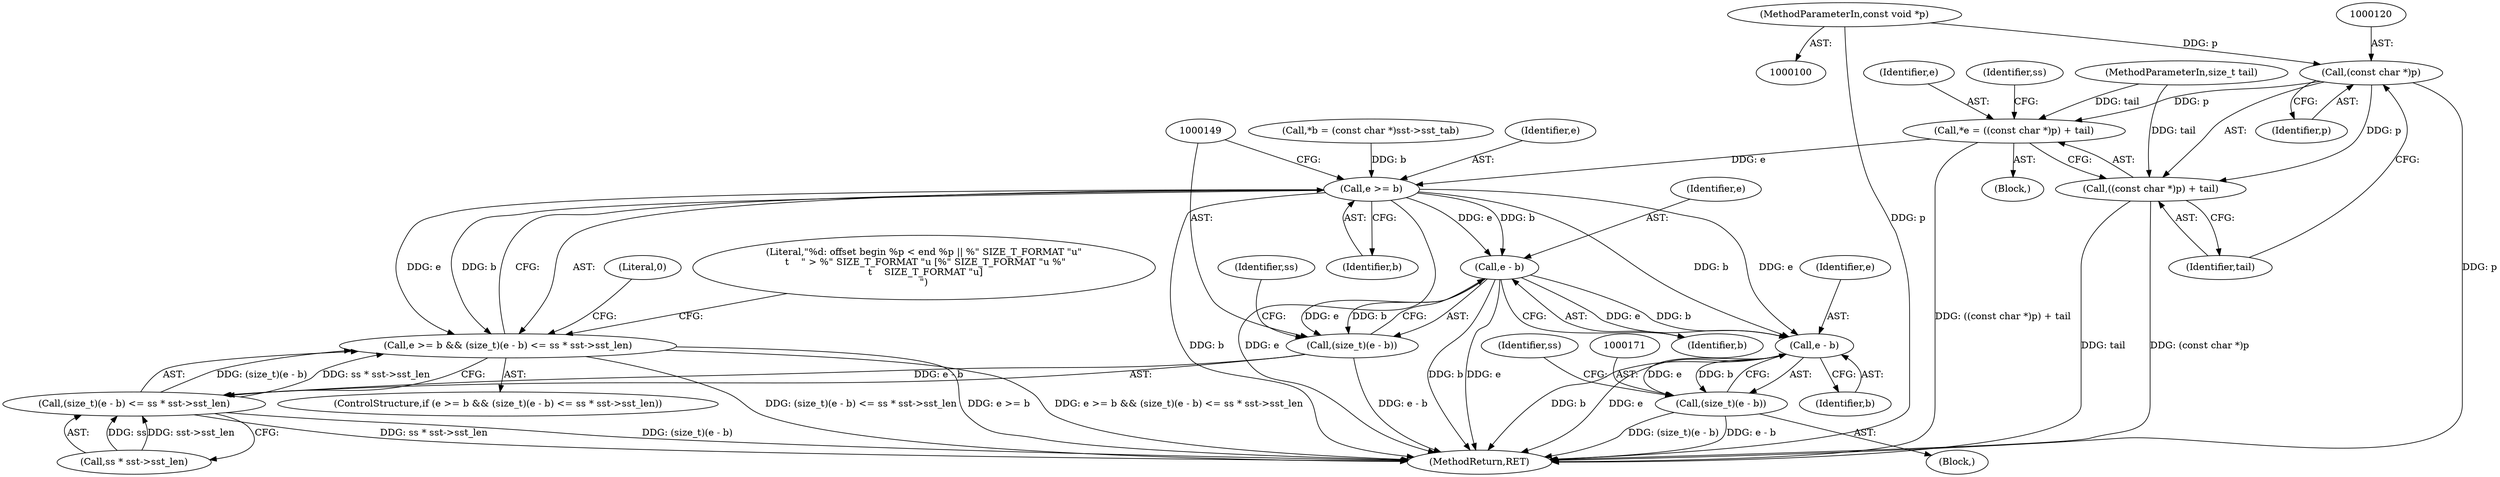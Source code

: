 digraph "0_file_36fadd29849b8087af9f4586f89dbf74ea45be67@pointer" {
"1000103" [label="(MethodParameterIn,const void *p)"];
"1000119" [label="(Call,(const char *)p)"];
"1000116" [label="(Call,*e = ((const char *)p) + tail)"];
"1000144" [label="(Call,e >= b)"];
"1000143" [label="(Call,e >= b && (size_t)(e - b) <= ss * sst->sst_len)"];
"1000150" [label="(Call,e - b)"];
"1000148" [label="(Call,(size_t)(e - b))"];
"1000147" [label="(Call,(size_t)(e - b) <= ss * sst->sst_len)"];
"1000172" [label="(Call,e - b)"];
"1000170" [label="(Call,(size_t)(e - b))"];
"1000118" [label="(Call,((const char *)p) + tail)"];
"1000121" [label="(Identifier,p)"];
"1000104" [label="(MethodParameterIn,size_t tail)"];
"1000153" [label="(Call,ss * sst->sst_len)"];
"1000151" [label="(Identifier,e)"];
"1000147" [label="(Call,(size_t)(e - b) <= ss * sst->sst_len)"];
"1000148" [label="(Call,(size_t)(e - b))"];
"1000172" [label="(Call,e - b)"];
"1000145" [label="(Identifier,e)"];
"1000106" [label="(Block,)"];
"1000177" [label="(Identifier,ss)"];
"1000103" [label="(MethodParameterIn,const void *p)"];
"1000146" [label="(Identifier,b)"];
"1000162" [label="(Literal,\"%d: offset begin %p < end %p || %\" SIZE_T_FORMAT \"u\"\n \t    \" > %\" SIZE_T_FORMAT \"u [%\" SIZE_T_FORMAT \"u %\"\n \t    SIZE_T_FORMAT \"u]\n\")"];
"1000169" [label="(Block,)"];
"1000122" [label="(Identifier,tail)"];
"1000116" [label="(Call,*e = ((const char *)p) + tail)"];
"1000118" [label="(Call,((const char *)p) + tail)"];
"1000150" [label="(Call,e - b)"];
"1000174" [label="(Identifier,b)"];
"1000119" [label="(Call,(const char *)p)"];
"1000144" [label="(Call,e >= b)"];
"1000142" [label="(ControlStructure,if (e >= b && (size_t)(e - b) <= ss * sst->sst_len))"];
"1000117" [label="(Identifier,e)"];
"1000159" [label="(Literal,0)"];
"1000154" [label="(Identifier,ss)"];
"1000108" [label="(Call,*b = (const char *)sst->sst_tab)"];
"1000152" [label="(Identifier,b)"];
"1000143" [label="(Call,e >= b && (size_t)(e - b) <= ss * sst->sst_len)"];
"1000125" [label="(Identifier,ss)"];
"1000170" [label="(Call,(size_t)(e - b))"];
"1000173" [label="(Identifier,e)"];
"1000192" [label="(MethodReturn,RET)"];
"1000103" -> "1000100"  [label="AST: "];
"1000103" -> "1000192"  [label="DDG: p"];
"1000103" -> "1000119"  [label="DDG: p"];
"1000119" -> "1000118"  [label="AST: "];
"1000119" -> "1000121"  [label="CFG: "];
"1000120" -> "1000119"  [label="AST: "];
"1000121" -> "1000119"  [label="AST: "];
"1000122" -> "1000119"  [label="CFG: "];
"1000119" -> "1000192"  [label="DDG: p"];
"1000119" -> "1000116"  [label="DDG: p"];
"1000119" -> "1000118"  [label="DDG: p"];
"1000116" -> "1000106"  [label="AST: "];
"1000116" -> "1000118"  [label="CFG: "];
"1000117" -> "1000116"  [label="AST: "];
"1000118" -> "1000116"  [label="AST: "];
"1000125" -> "1000116"  [label="CFG: "];
"1000116" -> "1000192"  [label="DDG: ((const char *)p) + tail"];
"1000104" -> "1000116"  [label="DDG: tail"];
"1000116" -> "1000144"  [label="DDG: e"];
"1000144" -> "1000143"  [label="AST: "];
"1000144" -> "1000146"  [label="CFG: "];
"1000145" -> "1000144"  [label="AST: "];
"1000146" -> "1000144"  [label="AST: "];
"1000149" -> "1000144"  [label="CFG: "];
"1000143" -> "1000144"  [label="CFG: "];
"1000144" -> "1000192"  [label="DDG: b"];
"1000144" -> "1000192"  [label="DDG: e"];
"1000144" -> "1000143"  [label="DDG: e"];
"1000144" -> "1000143"  [label="DDG: b"];
"1000108" -> "1000144"  [label="DDG: b"];
"1000144" -> "1000150"  [label="DDG: e"];
"1000144" -> "1000150"  [label="DDG: b"];
"1000144" -> "1000172"  [label="DDG: e"];
"1000144" -> "1000172"  [label="DDG: b"];
"1000143" -> "1000142"  [label="AST: "];
"1000143" -> "1000147"  [label="CFG: "];
"1000147" -> "1000143"  [label="AST: "];
"1000159" -> "1000143"  [label="CFG: "];
"1000162" -> "1000143"  [label="CFG: "];
"1000143" -> "1000192"  [label="DDG: e >= b"];
"1000143" -> "1000192"  [label="DDG: e >= b && (size_t)(e - b) <= ss * sst->sst_len"];
"1000143" -> "1000192"  [label="DDG: (size_t)(e - b) <= ss * sst->sst_len"];
"1000147" -> "1000143"  [label="DDG: (size_t)(e - b)"];
"1000147" -> "1000143"  [label="DDG: ss * sst->sst_len"];
"1000150" -> "1000148"  [label="AST: "];
"1000150" -> "1000152"  [label="CFG: "];
"1000151" -> "1000150"  [label="AST: "];
"1000152" -> "1000150"  [label="AST: "];
"1000148" -> "1000150"  [label="CFG: "];
"1000150" -> "1000192"  [label="DDG: e"];
"1000150" -> "1000192"  [label="DDG: b"];
"1000150" -> "1000148"  [label="DDG: e"];
"1000150" -> "1000148"  [label="DDG: b"];
"1000150" -> "1000172"  [label="DDG: e"];
"1000150" -> "1000172"  [label="DDG: b"];
"1000148" -> "1000147"  [label="AST: "];
"1000149" -> "1000148"  [label="AST: "];
"1000154" -> "1000148"  [label="CFG: "];
"1000148" -> "1000192"  [label="DDG: e - b"];
"1000148" -> "1000147"  [label="DDG: e - b"];
"1000147" -> "1000153"  [label="CFG: "];
"1000153" -> "1000147"  [label="AST: "];
"1000147" -> "1000192"  [label="DDG: (size_t)(e - b)"];
"1000147" -> "1000192"  [label="DDG: ss * sst->sst_len"];
"1000153" -> "1000147"  [label="DDG: ss"];
"1000153" -> "1000147"  [label="DDG: sst->sst_len"];
"1000172" -> "1000170"  [label="AST: "];
"1000172" -> "1000174"  [label="CFG: "];
"1000173" -> "1000172"  [label="AST: "];
"1000174" -> "1000172"  [label="AST: "];
"1000170" -> "1000172"  [label="CFG: "];
"1000172" -> "1000192"  [label="DDG: e"];
"1000172" -> "1000192"  [label="DDG: b"];
"1000172" -> "1000170"  [label="DDG: e"];
"1000172" -> "1000170"  [label="DDG: b"];
"1000170" -> "1000169"  [label="AST: "];
"1000171" -> "1000170"  [label="AST: "];
"1000177" -> "1000170"  [label="CFG: "];
"1000170" -> "1000192"  [label="DDG: e - b"];
"1000170" -> "1000192"  [label="DDG: (size_t)(e - b)"];
"1000118" -> "1000122"  [label="CFG: "];
"1000122" -> "1000118"  [label="AST: "];
"1000118" -> "1000192"  [label="DDG: (const char *)p"];
"1000118" -> "1000192"  [label="DDG: tail"];
"1000104" -> "1000118"  [label="DDG: tail"];
}
